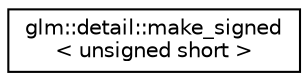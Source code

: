 digraph "Graphical Class Hierarchy"
{
  edge [fontname="Helvetica",fontsize="10",labelfontname="Helvetica",labelfontsize="10"];
  node [fontname="Helvetica",fontsize="10",shape=record];
  rankdir="LR";
  Node1 [label="glm::detail::make_signed\l\< unsigned short \>",height=0.2,width=0.4,color="black", fillcolor="white", style="filled",URL="$structglm_1_1detail_1_1make__signed_3_01unsigned_01short_01_4.html"];
}
